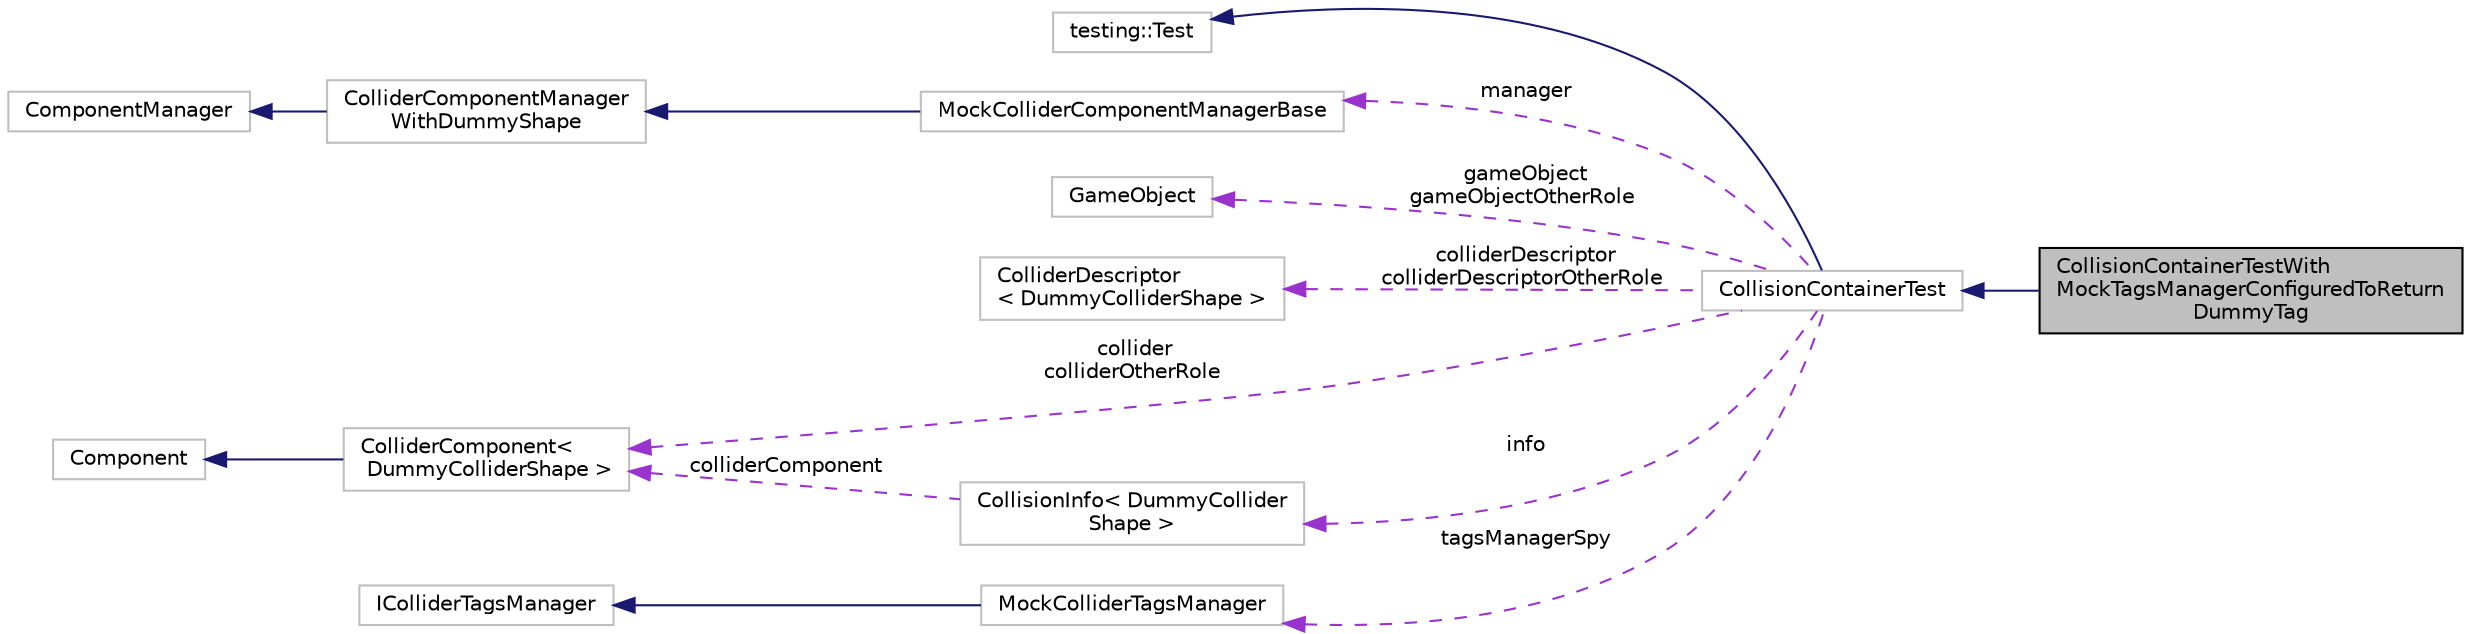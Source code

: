 digraph "CollisionContainerTestWithMockTagsManagerConfiguredToReturnDummyTag"
{
 // LATEX_PDF_SIZE
  edge [fontname="Helvetica",fontsize="10",labelfontname="Helvetica",labelfontsize="10"];
  node [fontname="Helvetica",fontsize="10",shape=record];
  rankdir="LR";
  Node1 [label="CollisionContainerTestWith\lMockTagsManagerConfiguredToReturn\lDummyTag",height=0.2,width=0.4,color="black", fillcolor="grey75", style="filled", fontcolor="black",tooltip=" "];
  Node2 -> Node1 [dir="back",color="midnightblue",fontsize="10",style="solid",fontname="Helvetica"];
  Node2 [label="CollisionContainerTest",height=0.2,width=0.4,color="grey75", fillcolor="white", style="filled",URL="$struct_collision_container_test.html",tooltip=" "];
  Node3 -> Node2 [dir="back",color="midnightblue",fontsize="10",style="solid",fontname="Helvetica"];
  Node3 [label="testing::Test",height=0.2,width=0.4,color="grey75", fillcolor="white", style="filled",tooltip=" "];
  Node4 -> Node2 [dir="back",color="darkorchid3",fontsize="10",style="dashed",label=" manager" ,fontname="Helvetica"];
  Node4 [label="MockColliderComponentManagerBase",height=0.2,width=0.4,color="grey75", fillcolor="white", style="filled",URL="$struct_mock_collider_component_manager_base.html",tooltip=" "];
  Node5 -> Node4 [dir="back",color="midnightblue",fontsize="10",style="solid",fontname="Helvetica"];
  Node5 [label="ColliderComponentManager\lWithDummyShape",height=0.2,width=0.4,color="grey75", fillcolor="white", style="filled",URL="$class_collider_component_manager_base.html",tooltip=" "];
  Node6 -> Node5 [dir="back",color="midnightblue",fontsize="10",style="solid",fontname="Helvetica"];
  Node6 [label="ComponentManager",height=0.2,width=0.4,color="grey75", fillcolor="white", style="filled",URL="$class_component_manager.html",tooltip=" "];
  Node7 -> Node2 [dir="back",color="darkorchid3",fontsize="10",style="dashed",label=" gameObject\ngameObjectOtherRole" ,fontname="Helvetica"];
  Node7 [label="GameObject",height=0.2,width=0.4,color="grey75", fillcolor="white", style="filled",URL="$struct_game_object.html",tooltip=" "];
  Node8 -> Node2 [dir="back",color="darkorchid3",fontsize="10",style="dashed",label=" colliderDescriptor\ncolliderDescriptorOtherRole" ,fontname="Helvetica"];
  Node8 [label="ColliderDescriptor\l\< DummyColliderShape \>",height=0.2,width=0.4,color="grey75", fillcolor="white", style="filled",URL="$struct_collider_descriptor.html",tooltip=" "];
  Node9 -> Node2 [dir="back",color="darkorchid3",fontsize="10",style="dashed",label=" collider\ncolliderOtherRole" ,fontname="Helvetica"];
  Node9 [label="ColliderComponent\<\l DummyColliderShape \>",height=0.2,width=0.4,color="grey75", fillcolor="white", style="filled",URL="$class_collider_component.html",tooltip=" "];
  Node10 -> Node9 [dir="back",color="midnightblue",fontsize="10",style="solid",fontname="Helvetica"];
  Node10 [label="Component",height=0.2,width=0.4,color="grey75", fillcolor="white", style="filled",URL="$class_component.html",tooltip=" "];
  Node11 -> Node2 [dir="back",color="darkorchid3",fontsize="10",style="dashed",label=" info" ,fontname="Helvetica"];
  Node11 [label="CollisionInfo\< DummyCollider\lShape \>",height=0.2,width=0.4,color="grey75", fillcolor="white", style="filled",URL="$struct_collision_info.html",tooltip=" "];
  Node9 -> Node11 [dir="back",color="darkorchid3",fontsize="10",style="dashed",label=" colliderComponent" ,fontname="Helvetica"];
  Node12 -> Node2 [dir="back",color="darkorchid3",fontsize="10",style="dashed",label=" tagsManagerSpy" ,fontname="Helvetica"];
  Node12 [label="MockColliderTagsManager",height=0.2,width=0.4,color="grey75", fillcolor="white", style="filled",URL="$struct_mock_collider_tags_manager.html",tooltip=" "];
  Node13 -> Node12 [dir="back",color="midnightblue",fontsize="10",style="solid",fontname="Helvetica"];
  Node13 [label="IColliderTagsManager",height=0.2,width=0.4,color="grey75", fillcolor="white", style="filled",URL="$struct_i_collider_tags_manager.html",tooltip=" "];
}
